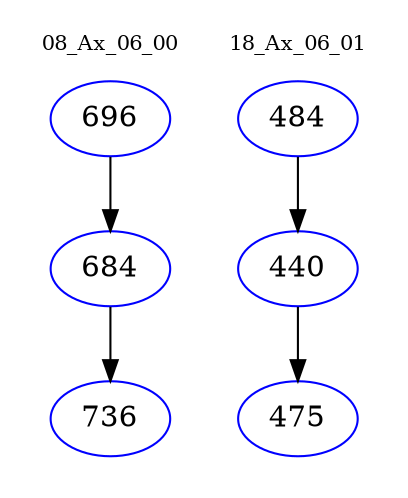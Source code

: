 digraph{
subgraph cluster_0 {
color = white
label = "08_Ax_06_00";
fontsize=10;
T0_696 [label="696", color="blue"]
T0_696 -> T0_684 [color="black"]
T0_684 [label="684", color="blue"]
T0_684 -> T0_736 [color="black"]
T0_736 [label="736", color="blue"]
}
subgraph cluster_1 {
color = white
label = "18_Ax_06_01";
fontsize=10;
T1_484 [label="484", color="blue"]
T1_484 -> T1_440 [color="black"]
T1_440 [label="440", color="blue"]
T1_440 -> T1_475 [color="black"]
T1_475 [label="475", color="blue"]
}
}
